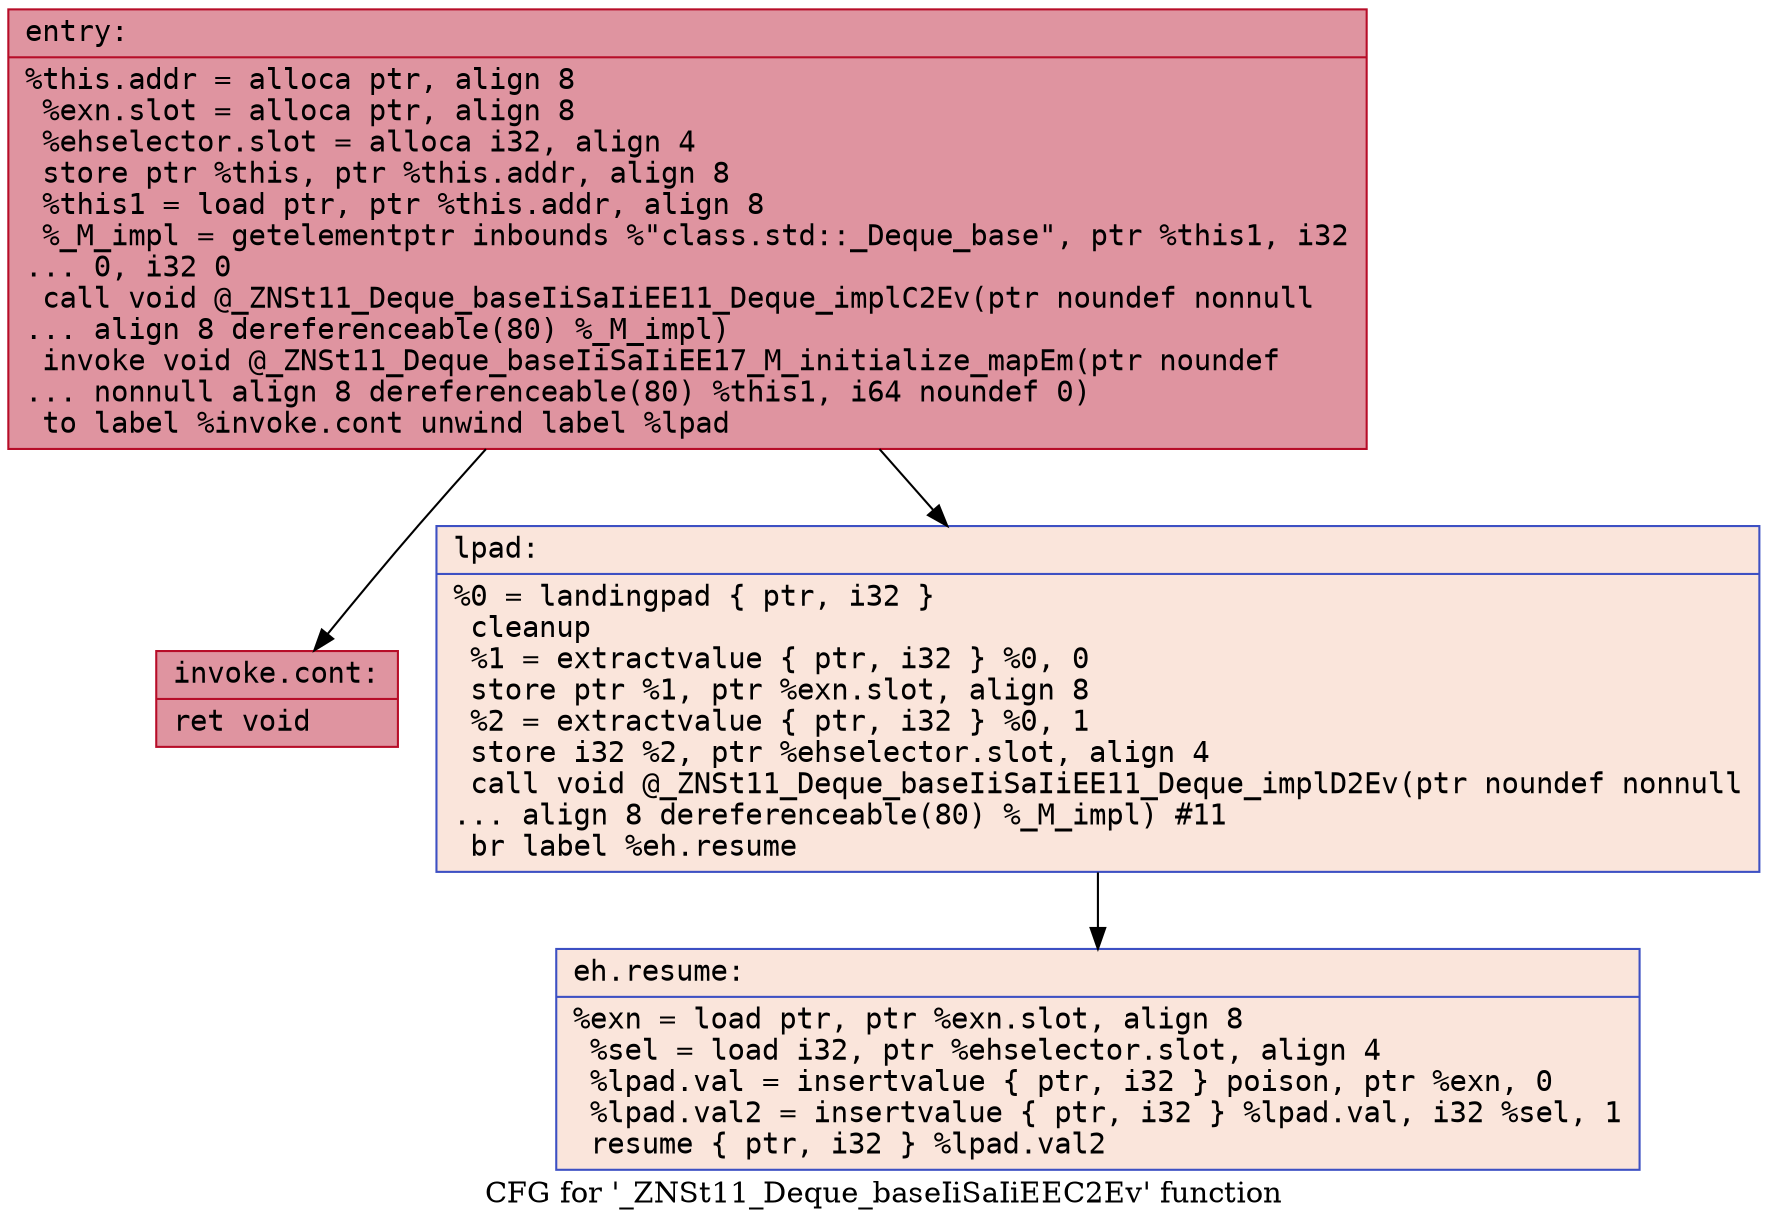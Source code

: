 digraph "CFG for '_ZNSt11_Deque_baseIiSaIiEEC2Ev' function" {
	label="CFG for '_ZNSt11_Deque_baseIiSaIiEEC2Ev' function";

	Node0x56461940da60 [shape=record,color="#b70d28ff", style=filled, fillcolor="#b70d2870" fontname="Courier",label="{entry:\l|  %this.addr = alloca ptr, align 8\l  %exn.slot = alloca ptr, align 8\l  %ehselector.slot = alloca i32, align 4\l  store ptr %this, ptr %this.addr, align 8\l  %this1 = load ptr, ptr %this.addr, align 8\l  %_M_impl = getelementptr inbounds %\"class.std::_Deque_base\", ptr %this1, i32\l... 0, i32 0\l  call void @_ZNSt11_Deque_baseIiSaIiEE11_Deque_implC2Ev(ptr noundef nonnull\l... align 8 dereferenceable(80) %_M_impl)\l  invoke void @_ZNSt11_Deque_baseIiSaIiEE17_M_initialize_mapEm(ptr noundef\l... nonnull align 8 dereferenceable(80) %this1, i64 noundef 0)\l          to label %invoke.cont unwind label %lpad\l}"];
	Node0x56461940da60 -> Node0x56461940df70[tooltip="entry -> invoke.cont\nProbability 100.00%" ];
	Node0x56461940da60 -> Node0x56461940dff0[tooltip="entry -> lpad\nProbability 0.00%" ];
	Node0x56461940df70 [shape=record,color="#b70d28ff", style=filled, fillcolor="#b70d2870" fontname="Courier",label="{invoke.cont:\l|  ret void\l}"];
	Node0x56461940dff0 [shape=record,color="#3d50c3ff", style=filled, fillcolor="#f4c5ad70" fontname="Courier",label="{lpad:\l|  %0 = landingpad \{ ptr, i32 \}\l          cleanup\l  %1 = extractvalue \{ ptr, i32 \} %0, 0\l  store ptr %1, ptr %exn.slot, align 8\l  %2 = extractvalue \{ ptr, i32 \} %0, 1\l  store i32 %2, ptr %ehselector.slot, align 4\l  call void @_ZNSt11_Deque_baseIiSaIiEE11_Deque_implD2Ev(ptr noundef nonnull\l... align 8 dereferenceable(80) %_M_impl) #11\l  br label %eh.resume\l}"];
	Node0x56461940dff0 -> Node0x56461940e6c0[tooltip="lpad -> eh.resume\nProbability 100.00%" ];
	Node0x56461940e6c0 [shape=record,color="#3d50c3ff", style=filled, fillcolor="#f4c5ad70" fontname="Courier",label="{eh.resume:\l|  %exn = load ptr, ptr %exn.slot, align 8\l  %sel = load i32, ptr %ehselector.slot, align 4\l  %lpad.val = insertvalue \{ ptr, i32 \} poison, ptr %exn, 0\l  %lpad.val2 = insertvalue \{ ptr, i32 \} %lpad.val, i32 %sel, 1\l  resume \{ ptr, i32 \} %lpad.val2\l}"];
}
